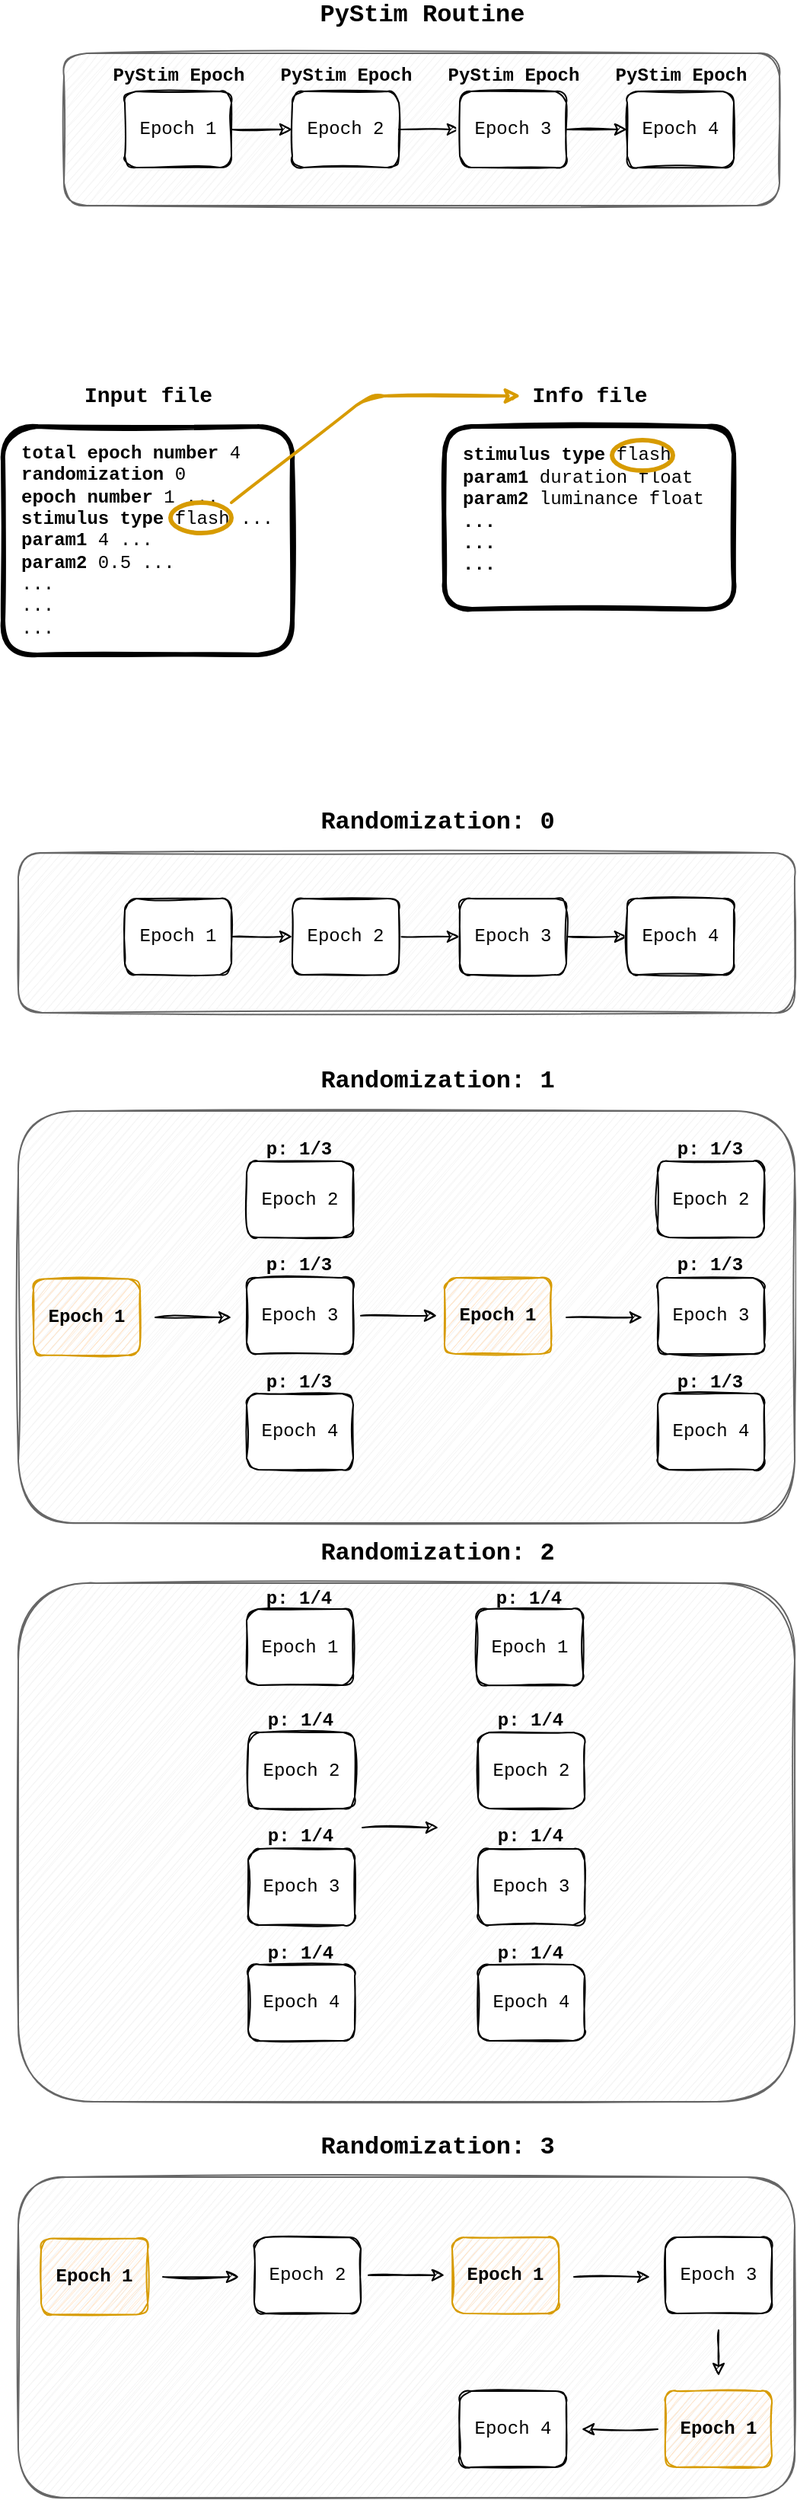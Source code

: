 <mxfile version="13.8.0" type="device"><diagram id="_VXFdCea8ISVVTn9j9q8" name="Page-1"><mxGraphModel dx="1670" dy="1088" grid="1" gridSize="10" guides="1" tooltips="1" connect="1" arrows="1" fold="1" page="1" pageScale="1" pageWidth="850" pageHeight="1100" math="0" shadow="0"><root><mxCell id="0"/><mxCell id="1" parent="0"/><mxCell id="e-SZI7XKX6Mh4H2Rmbub-13" value="" style="rounded=1;whiteSpace=wrap;html=1;fillColor=#f5f5f5;strokeColor=#666666;fontColor=#333333;sketch=1;" vertex="1" parent="1"><mxGeometry x="150" y="165" width="470" height="100" as="geometry"/></mxCell><mxCell id="e-SZI7XKX6Mh4H2Rmbub-1" value="" style="rounded=1;whiteSpace=wrap;html=1;strokeWidth=3;sketch=1;fillColor=none;" vertex="1" parent="1"><mxGeometry x="110" y="410" width="190" height="150" as="geometry"/></mxCell><mxCell id="e-SZI7XKX6Mh4H2Rmbub-2" value="Input file" style="text;html=1;align=center;verticalAlign=middle;resizable=0;points=[];autosize=1;fontStyle=1;fontSize=14;fontFamily=Courier New;" vertex="1" parent="1"><mxGeometry x="155" y="380" width="100" height="20" as="geometry"/></mxCell><mxCell id="e-SZI7XKX6Mh4H2Rmbub-3" value="" style="rounded=1;whiteSpace=wrap;html=1;strokeWidth=3;shadow=0;sketch=1;" vertex="1" parent="1"><mxGeometry x="400" y="410" width="190" height="120" as="geometry"/></mxCell><mxCell id="e-SZI7XKX6Mh4H2Rmbub-4" value="Info file" style="text;html=1;align=center;verticalAlign=middle;resizable=0;points=[];autosize=1;fontStyle=1;fontSize=14;fontFamily=Courier New;" vertex="1" parent="1"><mxGeometry x="450" y="380" width="90" height="20" as="geometry"/></mxCell><mxCell id="e-SZI7XKX6Mh4H2Rmbub-5" value="&lt;b style=&quot;font-size: 16px&quot;&gt;PyStim Routine&lt;br style=&quot;font-size: 16px&quot;&gt;&lt;/b&gt;" style="text;html=1;align=center;verticalAlign=middle;resizable=0;points=[];autosize=1;fontSize=16;sketch=0;shadow=0;labelBorderColor=none;fontFamily=Courier New;" vertex="1" parent="1"><mxGeometry x="310" y="130" width="150" height="20" as="geometry"/></mxCell><mxCell id="e-SZI7XKX6Mh4H2Rmbub-10" value="" style="edgeStyle=orthogonalEdgeStyle;rounded=0;orthogonalLoop=1;jettySize=auto;html=1;sketch=1;" edge="1" parent="1" source="e-SZI7XKX6Mh4H2Rmbub-6" target="e-SZI7XKX6Mh4H2Rmbub-7"><mxGeometry relative="1" as="geometry"/></mxCell><mxCell id="e-SZI7XKX6Mh4H2Rmbub-6" value="Epoch 1" style="rounded=1;whiteSpace=wrap;html=1;sketch=1;fontFamily=Courier New;" vertex="1" parent="1"><mxGeometry x="190" y="190" width="70" height="50" as="geometry"/></mxCell><mxCell id="e-SZI7XKX6Mh4H2Rmbub-11" value="" style="edgeStyle=orthogonalEdgeStyle;rounded=0;orthogonalLoop=1;jettySize=auto;html=1;sketch=1;" edge="1" parent="1" source="e-SZI7XKX6Mh4H2Rmbub-7" target="e-SZI7XKX6Mh4H2Rmbub-8"><mxGeometry relative="1" as="geometry"/></mxCell><mxCell id="e-SZI7XKX6Mh4H2Rmbub-7" value="Epoch 2" style="rounded=1;whiteSpace=wrap;html=1;sketch=1;fontFamily=Courier New;" vertex="1" parent="1"><mxGeometry x="300" y="190" width="70" height="50" as="geometry"/></mxCell><mxCell id="e-SZI7XKX6Mh4H2Rmbub-12" value="" style="edgeStyle=orthogonalEdgeStyle;rounded=0;orthogonalLoop=1;jettySize=auto;html=1;sketch=1;" edge="1" parent="1" source="e-SZI7XKX6Mh4H2Rmbub-8" target="e-SZI7XKX6Mh4H2Rmbub-9"><mxGeometry relative="1" as="geometry"/></mxCell><mxCell id="e-SZI7XKX6Mh4H2Rmbub-8" value="Epoch 3" style="rounded=1;whiteSpace=wrap;html=1;sketch=1;fontFamily=Courier New;" vertex="1" parent="1"><mxGeometry x="410" y="190" width="70" height="50" as="geometry"/></mxCell><mxCell id="e-SZI7XKX6Mh4H2Rmbub-9" value="Epoch 4" style="rounded=1;whiteSpace=wrap;html=1;sketch=1;fontFamily=Courier New;" vertex="1" parent="1"><mxGeometry x="520" y="190" width="70" height="50" as="geometry"/></mxCell><mxCell id="e-SZI7XKX6Mh4H2Rmbub-14" value="&lt;span style=&quot;font-size: 12px&quot;&gt;PyStim Epoch&lt;br style=&quot;font-size: 12px&quot;&gt;&lt;/span&gt;" style="text;html=1;align=center;verticalAlign=middle;resizable=0;points=[];autosize=1;fontSize=12;fontStyle=1;sketch=1;fontFamily=Courier New;" vertex="1" parent="1"><mxGeometry x="175" y="170" width="100" height="20" as="geometry"/></mxCell><mxCell id="e-SZI7XKX6Mh4H2Rmbub-15" value="&lt;span style=&quot;font-size: 12px&quot;&gt;PyStim Epoch&lt;br style=&quot;font-size: 12px&quot;&gt;&lt;/span&gt;" style="text;html=1;align=center;verticalAlign=middle;resizable=0;points=[];autosize=1;fontSize=12;fontStyle=1;sketch=1;fontFamily=Courier New;" vertex="1" parent="1"><mxGeometry x="285" y="170" width="100" height="20" as="geometry"/></mxCell><mxCell id="e-SZI7XKX6Mh4H2Rmbub-16" value="&lt;span style=&quot;font-size: 12px&quot;&gt;PyStim Epoch&lt;br style=&quot;font-size: 12px&quot;&gt;&lt;/span&gt;" style="text;html=1;align=center;verticalAlign=middle;resizable=0;points=[];autosize=1;fontSize=12;fontStyle=1;sketch=1;fontFamily=Courier New;" vertex="1" parent="1"><mxGeometry x="395" y="170" width="100" height="20" as="geometry"/></mxCell><mxCell id="e-SZI7XKX6Mh4H2Rmbub-17" value="&lt;span style=&quot;font-size: 12px&quot;&gt;PyStim Epoch&lt;br style=&quot;font-size: 12px&quot;&gt;&lt;/span&gt;" style="text;html=1;align=center;verticalAlign=middle;resizable=0;points=[];autosize=1;fontSize=12;fontStyle=1;sketch=1;fontFamily=Courier New;" vertex="1" parent="1"><mxGeometry x="505" y="170" width="100" height="20" as="geometry"/></mxCell><mxCell id="e-SZI7XKX6Mh4H2Rmbub-18" value="&lt;div align=&quot;left&quot;&gt;&lt;b&gt;total epoch number &lt;/b&gt;4&lt;b&gt;&lt;br&gt;&lt;/b&gt;&lt;/div&gt;&lt;div align=&quot;left&quot;&gt;&lt;b&gt;randomization&lt;/b&gt; 0&lt;br&gt;&lt;/div&gt;&lt;div align=&quot;left&quot;&gt;&lt;b&gt;epoch number&lt;/b&gt; 1 ...&lt;br&gt;&lt;/div&gt;&lt;div align=&quot;left&quot;&gt;&lt;b&gt;stimulus type&lt;/b&gt; flash ...&lt;br&gt;&lt;/div&gt;&lt;div align=&quot;left&quot;&gt;&lt;b&gt;param1&lt;/b&gt; 4 ...&lt;br&gt;&lt;/div&gt;&lt;div align=&quot;left&quot;&gt;&lt;b&gt;param2&lt;/b&gt; 0.5 ...&lt;br&gt;&lt;/div&gt;&lt;div align=&quot;left&quot;&gt;...&lt;/div&gt;&lt;div align=&quot;left&quot;&gt;...&lt;/div&gt;&lt;div align=&quot;left&quot;&gt;...&lt;br&gt;&lt;/div&gt;" style="text;html=1;strokeColor=none;fillColor=none;align=left;verticalAlign=middle;whiteSpace=wrap;rounded=0;fontSize=12;fontFamily=Courier New;" vertex="1" parent="1"><mxGeometry x="120" y="420" width="210" height="130" as="geometry"/></mxCell><mxCell id="e-SZI7XKX6Mh4H2Rmbub-19" value="&lt;div&gt;&lt;b&gt;stimulus type &lt;/b&gt;flash&lt;br&gt;&lt;b&gt;&lt;/b&gt;&lt;/div&gt;&lt;div&gt;&lt;b&gt;param1 &lt;/b&gt;duration float&lt;br&gt;&lt;b&gt;&lt;/b&gt;&lt;/div&gt;&lt;div&gt;&lt;b&gt;param2 &lt;/b&gt;luminance float&lt;br&gt;&lt;b&gt;&lt;/b&gt;&lt;/div&gt;&lt;div&gt;&lt;b&gt;...&lt;/b&gt;&lt;/div&gt;&lt;div&gt;&lt;b&gt;...&lt;/b&gt;&lt;/div&gt;&lt;div&gt;&lt;b&gt;...&lt;br&gt;&lt;/b&gt;&lt;/div&gt;" style="text;html=1;strokeColor=none;fillColor=none;align=left;verticalAlign=middle;whiteSpace=wrap;rounded=0;fontSize=12;fontFamily=Courier New;" vertex="1" parent="1"><mxGeometry x="410" y="420" width="210" height="90" as="geometry"/></mxCell><mxCell id="e-SZI7XKX6Mh4H2Rmbub-21" value="" style="endArrow=classic;html=1;fontSize=14;sketch=1;strokeWidth=2;strokeColor=#d79b00;fillColor=#ffe6cc;" edge="1" parent="1" target="e-SZI7XKX6Mh4H2Rmbub-4"><mxGeometry width="50" height="50" relative="1" as="geometry"><mxPoint x="260" y="460" as="sourcePoint"/><mxPoint x="285" y="420" as="targetPoint"/><Array as="points"><mxPoint x="350" y="390"/></Array></mxGeometry></mxCell><mxCell id="e-SZI7XKX6Mh4H2Rmbub-22" value="" style="ellipse;whiteSpace=wrap;html=1;rounded=1;shadow=0;sketch=0;strokeWidth=3;fontFamily=Courier New;fontSize=14;strokeColor=#d79b00;fillColor=none;" vertex="1" parent="1"><mxGeometry x="220" y="460" width="40" height="20" as="geometry"/></mxCell><mxCell id="e-SZI7XKX6Mh4H2Rmbub-23" value="" style="ellipse;whiteSpace=wrap;html=1;rounded=1;shadow=0;sketch=0;strokeWidth=3;fontFamily=Courier New;fontSize=14;strokeColor=#d79b00;fillColor=none;" vertex="1" parent="1"><mxGeometry x="510" y="419" width="40" height="20" as="geometry"/></mxCell><mxCell id="e-SZI7XKX6Mh4H2Rmbub-24" value="" style="rounded=1;whiteSpace=wrap;html=1;fillColor=#f5f5f5;strokeColor=#666666;fontColor=#333333;sketch=1;" vertex="1" parent="1"><mxGeometry x="120" y="690" width="510" height="105" as="geometry"/></mxCell><mxCell id="e-SZI7XKX6Mh4H2Rmbub-25" value="&lt;b&gt;Randomization: 0&lt;/b&gt;&lt;b style=&quot;font-size: 16px&quot;&gt;&lt;br style=&quot;font-size: 16px&quot;&gt;&lt;/b&gt;" style="text;html=1;align=center;verticalAlign=middle;resizable=0;points=[];autosize=1;fontSize=16;sketch=0;shadow=0;labelBorderColor=none;fontFamily=Courier New;" vertex="1" parent="1"><mxGeometry x="310" y="660" width="170" height="20" as="geometry"/></mxCell><mxCell id="e-SZI7XKX6Mh4H2Rmbub-26" value="" style="edgeStyle=orthogonalEdgeStyle;rounded=0;orthogonalLoop=1;jettySize=auto;html=1;sketch=1;" edge="1" parent="1" source="e-SZI7XKX6Mh4H2Rmbub-27" target="e-SZI7XKX6Mh4H2Rmbub-29"><mxGeometry relative="1" as="geometry"/></mxCell><mxCell id="e-SZI7XKX6Mh4H2Rmbub-27" value="Epoch 1" style="rounded=1;whiteSpace=wrap;html=1;sketch=1;fontFamily=Courier New;" vertex="1" parent="1"><mxGeometry x="190" y="720" width="70" height="50" as="geometry"/></mxCell><mxCell id="e-SZI7XKX6Mh4H2Rmbub-28" value="" style="edgeStyle=orthogonalEdgeStyle;rounded=0;orthogonalLoop=1;jettySize=auto;html=1;sketch=1;" edge="1" parent="1" source="e-SZI7XKX6Mh4H2Rmbub-29" target="e-SZI7XKX6Mh4H2Rmbub-31"><mxGeometry relative="1" as="geometry"/></mxCell><mxCell id="e-SZI7XKX6Mh4H2Rmbub-29" value="Epoch 2" style="rounded=1;whiteSpace=wrap;html=1;sketch=1;fontFamily=Courier New;" vertex="1" parent="1"><mxGeometry x="300" y="720" width="70" height="50" as="geometry"/></mxCell><mxCell id="e-SZI7XKX6Mh4H2Rmbub-30" value="" style="edgeStyle=orthogonalEdgeStyle;rounded=0;orthogonalLoop=1;jettySize=auto;html=1;sketch=1;" edge="1" parent="1" source="e-SZI7XKX6Mh4H2Rmbub-31" target="e-SZI7XKX6Mh4H2Rmbub-32"><mxGeometry relative="1" as="geometry"/></mxCell><mxCell id="e-SZI7XKX6Mh4H2Rmbub-31" value="Epoch 3" style="rounded=1;whiteSpace=wrap;html=1;sketch=1;fontFamily=Courier New;" vertex="1" parent="1"><mxGeometry x="410" y="720" width="70" height="50" as="geometry"/></mxCell><mxCell id="e-SZI7XKX6Mh4H2Rmbub-32" value="Epoch 4" style="rounded=1;whiteSpace=wrap;html=1;sketch=1;fontFamily=Courier New;" vertex="1" parent="1"><mxGeometry x="520" y="720" width="70" height="50" as="geometry"/></mxCell><mxCell id="e-SZI7XKX6Mh4H2Rmbub-38" value="&lt;b&gt;Randomization: 1&lt;br&gt;&lt;/b&gt;" style="text;html=1;align=center;verticalAlign=middle;resizable=0;points=[];autosize=1;fontSize=16;sketch=0;shadow=0;labelBorderColor=none;fontFamily=Courier New;" vertex="1" parent="1"><mxGeometry x="310" y="830" width="170" height="20" as="geometry"/></mxCell><mxCell id="e-SZI7XKX6Mh4H2Rmbub-83" value="" style="rounded=1;whiteSpace=wrap;html=1;fillColor=#f5f5f5;strokeColor=#666666;fontColor=#333333;sketch=1;" vertex="1" parent="1"><mxGeometry x="120" y="859.5" width="510" height="270.5" as="geometry"/></mxCell><mxCell id="e-SZI7XKX6Mh4H2Rmbub-96" value="" style="edgeStyle=orthogonalEdgeStyle;rounded=0;sketch=1;orthogonalLoop=1;jettySize=auto;html=1;strokeColor=#000000;strokeWidth=1;fontFamily=Courier New;fontSize=12;fontColor=#000000;" edge="1" parent="1"><mxGeometry relative="1" as="geometry"><mxPoint x="210" y="995" as="sourcePoint"/><mxPoint x="260" y="995" as="targetPoint"/></mxGeometry></mxCell><mxCell id="e-SZI7XKX6Mh4H2Rmbub-85" value="Epoch 1" style="rounded=1;whiteSpace=wrap;html=1;sketch=1;fontFamily=Courier New;fillColor=#ffe6cc;strokeColor=#d79b00;fontStyle=1" vertex="1" parent="1"><mxGeometry x="130" y="969.75" width="70" height="50" as="geometry"/></mxCell><mxCell id="e-SZI7XKX6Mh4H2Rmbub-87" value="Epoch 2" style="rounded=1;whiteSpace=wrap;html=1;sketch=1;fontFamily=Courier New;" vertex="1" parent="1"><mxGeometry x="270" y="892.5" width="70" height="50" as="geometry"/></mxCell><mxCell id="e-SZI7XKX6Mh4H2Rmbub-92" value="Epoch 3" style="rounded=1;whiteSpace=wrap;html=1;sketch=1;fontFamily=Courier New;" vertex="1" parent="1"><mxGeometry x="270" y="969" width="70" height="50" as="geometry"/></mxCell><mxCell id="e-SZI7XKX6Mh4H2Rmbub-93" value="Epoch 4" style="rounded=1;whiteSpace=wrap;html=1;sketch=1;fontFamily=Courier New;" vertex="1" parent="1"><mxGeometry x="270" y="1045" width="70" height="50" as="geometry"/></mxCell><mxCell id="e-SZI7XKX6Mh4H2Rmbub-97" value="&lt;font style=&quot;font-size: 12px&quot;&gt;p: 1/3&lt;/font&gt;" style="text;html=1;align=center;verticalAlign=middle;resizable=0;points=[];autosize=1;fontSize=12;fontFamily=Courier New;fontStyle=1" vertex="1" parent="1"><mxGeometry x="274" y="875" width="60" height="20" as="geometry"/></mxCell><mxCell id="e-SZI7XKX6Mh4H2Rmbub-98" value="&lt;font style=&quot;font-size: 12px&quot;&gt;p: 1/3&lt;/font&gt;" style="text;html=1;align=center;verticalAlign=middle;resizable=0;points=[];autosize=1;fontSize=12;fontFamily=Courier New;fontStyle=1" vertex="1" parent="1"><mxGeometry x="274" y="950.75" width="60" height="20" as="geometry"/></mxCell><mxCell id="e-SZI7XKX6Mh4H2Rmbub-99" value="&lt;font style=&quot;font-size: 12px&quot;&gt;p: 1/3&lt;/font&gt;" style="text;html=1;align=center;verticalAlign=middle;resizable=0;points=[];autosize=1;fontSize=12;fontFamily=Courier New;fontStyle=1" vertex="1" parent="1"><mxGeometry x="274" y="1028" width="60" height="20" as="geometry"/></mxCell><mxCell id="e-SZI7XKX6Mh4H2Rmbub-103" value="Epoch 1" style="rounded=1;whiteSpace=wrap;html=1;sketch=1;fontFamily=Courier New;fillColor=#ffe6cc;strokeColor=#d79b00;fontStyle=1" vertex="1" parent="1"><mxGeometry x="400" y="969" width="70" height="50" as="geometry"/></mxCell><mxCell id="e-SZI7XKX6Mh4H2Rmbub-104" value="" style="edgeStyle=orthogonalEdgeStyle;rounded=0;sketch=1;orthogonalLoop=1;jettySize=auto;html=1;strokeColor=#000000;strokeWidth=1;fontFamily=Courier New;fontSize=12;fontColor=#000000;" edge="1" parent="1"><mxGeometry relative="1" as="geometry"><mxPoint x="345" y="993.88" as="sourcePoint"/><mxPoint x="395" y="993.88" as="targetPoint"/></mxGeometry></mxCell><mxCell id="e-SZI7XKX6Mh4H2Rmbub-112" value="Epoch 2" style="rounded=1;whiteSpace=wrap;html=1;sketch=1;fontFamily=Courier New;" vertex="1" parent="1"><mxGeometry x="540" y="892.5" width="70" height="50" as="geometry"/></mxCell><mxCell id="e-SZI7XKX6Mh4H2Rmbub-113" value="Epoch 3" style="rounded=1;whiteSpace=wrap;html=1;sketch=1;fontFamily=Courier New;" vertex="1" parent="1"><mxGeometry x="540" y="969" width="70" height="50" as="geometry"/></mxCell><mxCell id="e-SZI7XKX6Mh4H2Rmbub-114" value="Epoch 4" style="rounded=1;whiteSpace=wrap;html=1;sketch=1;fontFamily=Courier New;" vertex="1" parent="1"><mxGeometry x="540" y="1045" width="70" height="50" as="geometry"/></mxCell><mxCell id="e-SZI7XKX6Mh4H2Rmbub-115" value="&lt;font style=&quot;font-size: 12px&quot;&gt;p: 1/3&lt;/font&gt;" style="text;html=1;align=center;verticalAlign=middle;resizable=0;points=[];autosize=1;fontSize=12;fontFamily=Courier New;fontStyle=1" vertex="1" parent="1"><mxGeometry x="544" y="875" width="60" height="20" as="geometry"/></mxCell><mxCell id="e-SZI7XKX6Mh4H2Rmbub-116" value="&lt;font style=&quot;font-size: 12px&quot;&gt;p: 1/3&lt;/font&gt;" style="text;html=1;align=center;verticalAlign=middle;resizable=0;points=[];autosize=1;fontSize=12;fontFamily=Courier New;fontStyle=1" vertex="1" parent="1"><mxGeometry x="544" y="950.75" width="60" height="20" as="geometry"/></mxCell><mxCell id="e-SZI7XKX6Mh4H2Rmbub-117" value="&lt;font style=&quot;font-size: 12px&quot;&gt;p: 1/3&lt;/font&gt;" style="text;html=1;align=center;verticalAlign=middle;resizable=0;points=[];autosize=1;fontSize=12;fontFamily=Courier New;fontStyle=1" vertex="1" parent="1"><mxGeometry x="544" y="1028" width="60" height="20" as="geometry"/></mxCell><mxCell id="e-SZI7XKX6Mh4H2Rmbub-118" value="" style="edgeStyle=orthogonalEdgeStyle;rounded=0;sketch=1;orthogonalLoop=1;jettySize=auto;html=1;strokeColor=#000000;strokeWidth=1;fontFamily=Courier New;fontSize=12;fontColor=#000000;" edge="1" parent="1"><mxGeometry relative="1" as="geometry"><mxPoint x="480.0" y="995" as="sourcePoint"/><mxPoint x="530.0" y="995" as="targetPoint"/></mxGeometry></mxCell><mxCell id="e-SZI7XKX6Mh4H2Rmbub-119" value="&lt;b&gt;Randomization: 2&lt;br&gt;&lt;/b&gt;" style="text;html=1;align=center;verticalAlign=middle;resizable=0;points=[];autosize=1;fontSize=16;sketch=0;shadow=0;labelBorderColor=none;fontFamily=Courier New;" vertex="1" parent="1"><mxGeometry x="310" y="1140" width="170" height="20" as="geometry"/></mxCell><mxCell id="e-SZI7XKX6Mh4H2Rmbub-120" value="" style="rounded=1;whiteSpace=wrap;html=1;fillColor=#f5f5f5;strokeColor=#666666;fontColor=#333333;sketch=1;" vertex="1" parent="1"><mxGeometry x="120" y="1169.5" width="510" height="340.5" as="geometry"/></mxCell><mxCell id="e-SZI7XKX6Mh4H2Rmbub-123" value="Epoch 2" style="rounded=1;whiteSpace=wrap;html=1;sketch=1;fontFamily=Courier New;" vertex="1" parent="1"><mxGeometry x="271" y="1267.5" width="70" height="50" as="geometry"/></mxCell><mxCell id="e-SZI7XKX6Mh4H2Rmbub-124" value="Epoch 3" style="rounded=1;whiteSpace=wrap;html=1;sketch=1;fontFamily=Courier New;" vertex="1" parent="1"><mxGeometry x="271" y="1344" width="70" height="50" as="geometry"/></mxCell><mxCell id="e-SZI7XKX6Mh4H2Rmbub-125" value="Epoch 4" style="rounded=1;whiteSpace=wrap;html=1;sketch=1;fontFamily=Courier New;" vertex="1" parent="1"><mxGeometry x="271" y="1420" width="70" height="50" as="geometry"/></mxCell><mxCell id="e-SZI7XKX6Mh4H2Rmbub-126" value="&lt;font style=&quot;font-size: 12px&quot;&gt;p: 1/4&lt;/font&gt;" style="text;html=1;align=center;verticalAlign=middle;resizable=0;points=[];autosize=1;fontSize=12;fontFamily=Courier New;fontStyle=1" vertex="1" parent="1"><mxGeometry x="275" y="1250" width="60" height="20" as="geometry"/></mxCell><mxCell id="e-SZI7XKX6Mh4H2Rmbub-127" value="&lt;font style=&quot;font-size: 12px&quot;&gt;p: 1/4&lt;/font&gt;" style="text;html=1;align=center;verticalAlign=middle;resizable=0;points=[];autosize=1;fontSize=12;fontFamily=Courier New;fontStyle=1" vertex="1" parent="1"><mxGeometry x="275" y="1325.75" width="60" height="20" as="geometry"/></mxCell><mxCell id="e-SZI7XKX6Mh4H2Rmbub-128" value="&lt;font style=&quot;font-size: 12px&quot;&gt;p: 1/4&lt;/font&gt;" style="text;html=1;align=center;verticalAlign=middle;resizable=0;points=[];autosize=1;fontSize=12;fontFamily=Courier New;fontStyle=1" vertex="1" parent="1"><mxGeometry x="275" y="1403" width="60" height="20" as="geometry"/></mxCell><mxCell id="e-SZI7XKX6Mh4H2Rmbub-130" value="" style="edgeStyle=orthogonalEdgeStyle;rounded=0;sketch=1;orthogonalLoop=1;jettySize=auto;html=1;strokeColor=#000000;strokeWidth=1;fontFamily=Courier New;fontSize=12;fontColor=#000000;" edge="1" parent="1"><mxGeometry relative="1" as="geometry"><mxPoint x="346" y="1330" as="sourcePoint"/><mxPoint x="396" y="1330" as="targetPoint"/></mxGeometry></mxCell><mxCell id="e-SZI7XKX6Mh4H2Rmbub-138" value="Epoch 1" style="rounded=1;whiteSpace=wrap;html=1;sketch=1;fontFamily=Courier New;" vertex="1" parent="1"><mxGeometry x="270" y="1186.5" width="70" height="50" as="geometry"/></mxCell><mxCell id="e-SZI7XKX6Mh4H2Rmbub-139" value="&lt;font style=&quot;font-size: 12px&quot;&gt;p: 1/4&lt;/font&gt;" style="text;html=1;align=center;verticalAlign=middle;resizable=0;points=[];autosize=1;fontSize=12;fontFamily=Courier New;fontStyle=1" vertex="1" parent="1"><mxGeometry x="274" y="1169.5" width="60" height="20" as="geometry"/></mxCell><mxCell id="e-SZI7XKX6Mh4H2Rmbub-140" value="Epoch 2" style="rounded=1;whiteSpace=wrap;html=1;sketch=1;fontFamily=Courier New;" vertex="1" parent="1"><mxGeometry x="422" y="1267.5" width="70" height="50" as="geometry"/></mxCell><mxCell id="e-SZI7XKX6Mh4H2Rmbub-141" value="Epoch 3" style="rounded=1;whiteSpace=wrap;html=1;sketch=1;fontFamily=Courier New;" vertex="1" parent="1"><mxGeometry x="422" y="1344" width="70" height="50" as="geometry"/></mxCell><mxCell id="e-SZI7XKX6Mh4H2Rmbub-142" value="Epoch 4" style="rounded=1;whiteSpace=wrap;html=1;sketch=1;fontFamily=Courier New;" vertex="1" parent="1"><mxGeometry x="422" y="1420" width="70" height="50" as="geometry"/></mxCell><mxCell id="e-SZI7XKX6Mh4H2Rmbub-143" value="&lt;font style=&quot;font-size: 12px&quot;&gt;p: 1/4&lt;/font&gt;" style="text;html=1;align=center;verticalAlign=middle;resizable=0;points=[];autosize=1;fontSize=12;fontFamily=Courier New;fontStyle=1" vertex="1" parent="1"><mxGeometry x="426" y="1250" width="60" height="20" as="geometry"/></mxCell><mxCell id="e-SZI7XKX6Mh4H2Rmbub-144" value="&lt;font style=&quot;font-size: 12px&quot;&gt;p: 1/4&lt;/font&gt;" style="text;html=1;align=center;verticalAlign=middle;resizable=0;points=[];autosize=1;fontSize=12;fontFamily=Courier New;fontStyle=1" vertex="1" parent="1"><mxGeometry x="426" y="1325.75" width="60" height="20" as="geometry"/></mxCell><mxCell id="e-SZI7XKX6Mh4H2Rmbub-145" value="&lt;font style=&quot;font-size: 12px&quot;&gt;p: 1/4&lt;/font&gt;" style="text;html=1;align=center;verticalAlign=middle;resizable=0;points=[];autosize=1;fontSize=12;fontFamily=Courier New;fontStyle=1" vertex="1" parent="1"><mxGeometry x="426" y="1403" width="60" height="20" as="geometry"/></mxCell><mxCell id="e-SZI7XKX6Mh4H2Rmbub-147" value="Epoch 1" style="rounded=1;whiteSpace=wrap;html=1;sketch=1;fontFamily=Courier New;" vertex="1" parent="1"><mxGeometry x="421" y="1186.5" width="70" height="50" as="geometry"/></mxCell><mxCell id="e-SZI7XKX6Mh4H2Rmbub-148" value="&lt;font style=&quot;font-size: 12px&quot;&gt;p: 1/4&lt;/font&gt;" style="text;html=1;align=center;verticalAlign=middle;resizable=0;points=[];autosize=1;fontSize=12;fontFamily=Courier New;fontStyle=1" vertex="1" parent="1"><mxGeometry x="425" y="1169.5" width="60" height="20" as="geometry"/></mxCell><mxCell id="e-SZI7XKX6Mh4H2Rmbub-149" value="&lt;b&gt;Randomization: 3&lt;br&gt;&lt;/b&gt;" style="text;html=1;align=center;verticalAlign=middle;resizable=0;points=[];autosize=1;fontSize=16;sketch=0;shadow=0;labelBorderColor=none;fontFamily=Courier New;" vertex="1" parent="1"><mxGeometry x="310" y="1530" width="170" height="20" as="geometry"/></mxCell><mxCell id="e-SZI7XKX6Mh4H2Rmbub-150" value="" style="rounded=1;whiteSpace=wrap;html=1;fillColor=#f5f5f5;strokeColor=#666666;fontColor=#333333;sketch=1;" vertex="1" parent="1"><mxGeometry x="120" y="1559.5" width="510" height="210.5" as="geometry"/></mxCell><mxCell id="e-SZI7XKX6Mh4H2Rmbub-151" value="" style="edgeStyle=orthogonalEdgeStyle;rounded=0;sketch=1;orthogonalLoop=1;jettySize=auto;html=1;strokeColor=#000000;strokeWidth=1;fontFamily=Courier New;fontSize=12;fontColor=#000000;" edge="1" parent="1"><mxGeometry relative="1" as="geometry"><mxPoint x="215" y="1625.0" as="sourcePoint"/><mxPoint x="265" y="1625.0" as="targetPoint"/></mxGeometry></mxCell><mxCell id="e-SZI7XKX6Mh4H2Rmbub-152" value="Epoch 1" style="rounded=1;whiteSpace=wrap;html=1;sketch=1;fontFamily=Courier New;fillColor=#ffe6cc;strokeColor=#d79b00;fontStyle=1" vertex="1" parent="1"><mxGeometry x="135" y="1599.75" width="70" height="50" as="geometry"/></mxCell><mxCell id="e-SZI7XKX6Mh4H2Rmbub-154" value="Epoch 2" style="rounded=1;whiteSpace=wrap;html=1;sketch=1;fontFamily=Courier New;" vertex="1" parent="1"><mxGeometry x="275" y="1599" width="70" height="50" as="geometry"/></mxCell><mxCell id="e-SZI7XKX6Mh4H2Rmbub-159" value="Epoch 1" style="rounded=1;whiteSpace=wrap;html=1;sketch=1;fontFamily=Courier New;fillColor=#ffe6cc;strokeColor=#d79b00;fontStyle=1" vertex="1" parent="1"><mxGeometry x="405" y="1599" width="70" height="50" as="geometry"/></mxCell><mxCell id="e-SZI7XKX6Mh4H2Rmbub-160" value="" style="edgeStyle=orthogonalEdgeStyle;rounded=0;sketch=1;orthogonalLoop=1;jettySize=auto;html=1;strokeColor=#000000;strokeWidth=1;fontFamily=Courier New;fontSize=12;fontColor=#000000;" edge="1" parent="1"><mxGeometry relative="1" as="geometry"><mxPoint x="350.0" y="1623.88" as="sourcePoint"/><mxPoint x="400.0" y="1623.88" as="targetPoint"/></mxGeometry></mxCell><mxCell id="e-SZI7XKX6Mh4H2Rmbub-175" value="" style="edgeStyle=orthogonalEdgeStyle;rounded=0;sketch=1;orthogonalLoop=1;jettySize=auto;html=1;strokeColor=#000000;strokeWidth=1;fontFamily=Courier New;fontSize=12;fontColor=#000000;" edge="1" parent="1"><mxGeometry relative="1" as="geometry"><mxPoint x="580" y="1660" as="sourcePoint"/><mxPoint x="580" y="1690" as="targetPoint"/></mxGeometry></mxCell><mxCell id="e-SZI7XKX6Mh4H2Rmbub-162" value="Epoch 3" style="rounded=1;whiteSpace=wrap;html=1;sketch=1;fontFamily=Courier New;" vertex="1" parent="1"><mxGeometry x="545" y="1599" width="70" height="50" as="geometry"/></mxCell><mxCell id="e-SZI7XKX6Mh4H2Rmbub-167" value="" style="edgeStyle=orthogonalEdgeStyle;rounded=0;sketch=1;orthogonalLoop=1;jettySize=auto;html=1;strokeColor=#000000;strokeWidth=1;fontFamily=Courier New;fontSize=12;fontColor=#000000;" edge="1" parent="1"><mxGeometry relative="1" as="geometry"><mxPoint x="485.0" y="1625.0" as="sourcePoint"/><mxPoint x="535.0" y="1625.0" as="targetPoint"/></mxGeometry></mxCell><mxCell id="e-SZI7XKX6Mh4H2Rmbub-170" value="Epoch 4" style="rounded=1;whiteSpace=wrap;html=1;sketch=1;fontFamily=Courier New;" vertex="1" parent="1"><mxGeometry x="410" y="1700" width="70" height="50" as="geometry"/></mxCell><mxCell id="e-SZI7XKX6Mh4H2Rmbub-176" value="" style="edgeStyle=orthogonalEdgeStyle;rounded=0;sketch=1;orthogonalLoop=1;jettySize=auto;html=1;strokeColor=#000000;strokeWidth=1;fontFamily=Courier New;fontSize=12;fontColor=#000000;" edge="1" parent="1"><mxGeometry relative="1" as="geometry"><mxPoint x="540" y="1725" as="sourcePoint"/><mxPoint x="490" y="1725" as="targetPoint"/></mxGeometry></mxCell><mxCell id="e-SZI7XKX6Mh4H2Rmbub-171" value="Epoch 1" style="rounded=1;whiteSpace=wrap;html=1;sketch=1;fontFamily=Courier New;fillColor=#ffe6cc;strokeColor=#d79b00;fontStyle=1" vertex="1" parent="1"><mxGeometry x="545" y="1700" width="70" height="50" as="geometry"/></mxCell></root></mxGraphModel></diagram></mxfile>